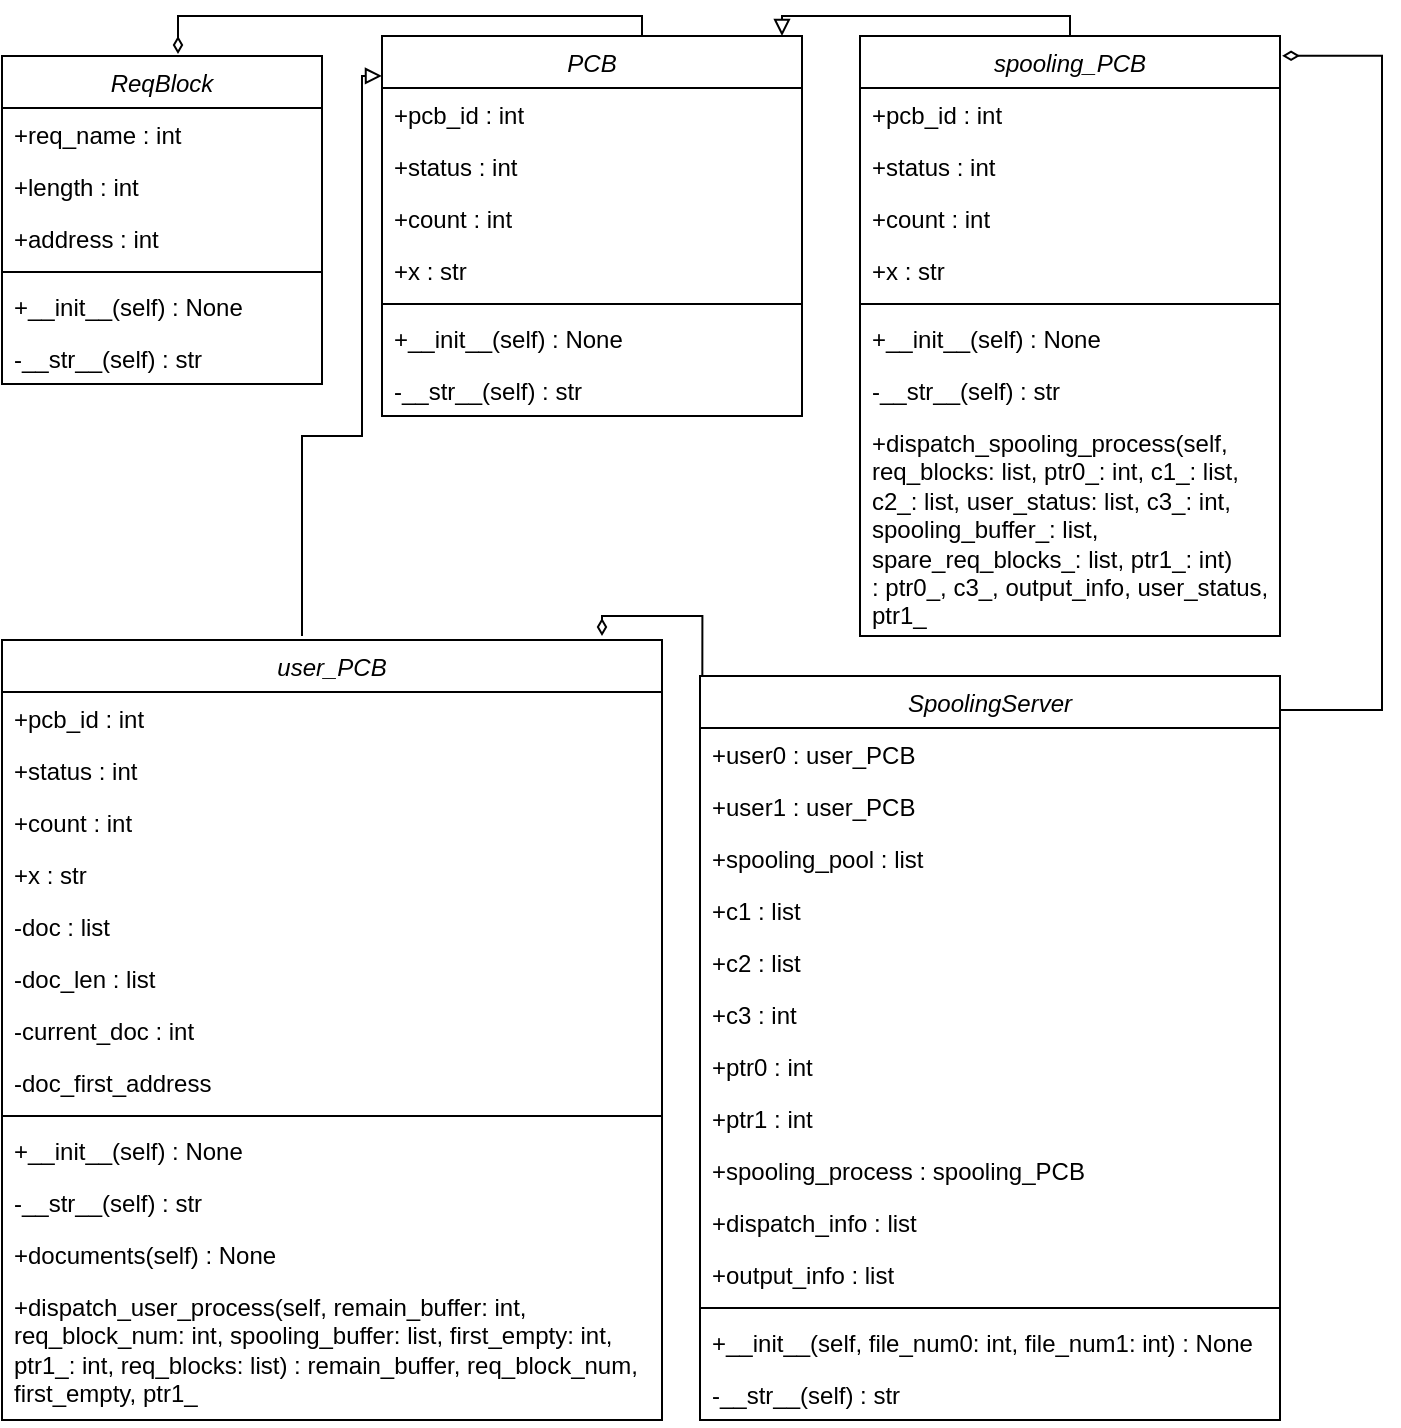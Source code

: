 <mxfile version="16.5.1" type="device"><diagram id="C5RBs43oDa-KdzZeNtuy" name="Page-1"><mxGraphModel dx="1102" dy="865" grid="0" gridSize="10" guides="1" tooltips="1" connect="1" arrows="1" fold="1" page="1" pageScale="1" pageWidth="827" pageHeight="1169" math="0" shadow="0"><root><mxCell id="WIyWlLk6GJQsqaUBKTNV-0"/><mxCell id="WIyWlLk6GJQsqaUBKTNV-1" parent="WIyWlLk6GJQsqaUBKTNV-0"/><mxCell id="VDDzA46mDhaTtSzLoovF-2" style="edgeStyle=orthogonalEdgeStyle;rounded=0;orthogonalLoop=1;jettySize=auto;html=1;entryX=0.55;entryY=-0.006;entryDx=0;entryDy=0;entryPerimeter=0;endArrow=diamondThin;endFill=0;" parent="WIyWlLk6GJQsqaUBKTNV-1" source="zkfFHV4jXpPFQw0GAbJ--0" target="zkfFHV4jXpPFQw0GAbJ--17" edge="1"><mxGeometry relative="1" as="geometry"><Array as="points"><mxPoint x="338" y="149"/><mxPoint x="106" y="149"/></Array></mxGeometry></mxCell><mxCell id="zkfFHV4jXpPFQw0GAbJ--0" value="PCB" style="swimlane;fontStyle=2;align=center;verticalAlign=top;childLayout=stackLayout;horizontal=1;startSize=26;horizontalStack=0;resizeParent=1;resizeLast=0;collapsible=1;marginBottom=0;rounded=0;shadow=0;strokeWidth=1;" parent="WIyWlLk6GJQsqaUBKTNV-1" vertex="1"><mxGeometry x="208" y="159" width="210" height="190" as="geometry"><mxRectangle x="230" y="140" width="160" height="26" as="alternateBounds"/></mxGeometry></mxCell><mxCell id="zkfFHV4jXpPFQw0GAbJ--1" value="+pcb_id : int" style="text;align=left;verticalAlign=top;spacingLeft=4;spacingRight=4;overflow=hidden;rotatable=0;points=[[0,0.5],[1,0.5]];portConstraint=eastwest;" parent="zkfFHV4jXpPFQw0GAbJ--0" vertex="1"><mxGeometry y="26" width="210" height="26" as="geometry"/></mxCell><mxCell id="zkfFHV4jXpPFQw0GAbJ--2" value="+status : int" style="text;align=left;verticalAlign=top;spacingLeft=4;spacingRight=4;overflow=hidden;rotatable=0;points=[[0,0.5],[1,0.5]];portConstraint=eastwest;rounded=0;shadow=0;html=0;" parent="zkfFHV4jXpPFQw0GAbJ--0" vertex="1"><mxGeometry y="52" width="210" height="26" as="geometry"/></mxCell><mxCell id="zkfFHV4jXpPFQw0GAbJ--3" value="+count : int" style="text;align=left;verticalAlign=top;spacingLeft=4;spacingRight=4;overflow=hidden;rotatable=0;points=[[0,0.5],[1,0.5]];portConstraint=eastwest;rounded=0;shadow=0;html=0;" parent="zkfFHV4jXpPFQw0GAbJ--0" vertex="1"><mxGeometry y="78" width="210" height="26" as="geometry"/></mxCell><mxCell id="w1qln-8DkSLI2XwRYGcc-0" value="+x : str" style="text;align=left;verticalAlign=top;spacingLeft=4;spacingRight=4;overflow=hidden;rotatable=0;points=[[0,0.5],[1,0.5]];portConstraint=eastwest;rounded=0;shadow=0;html=0;" parent="zkfFHV4jXpPFQw0GAbJ--0" vertex="1"><mxGeometry y="104" width="210" height="26" as="geometry"/></mxCell><mxCell id="zkfFHV4jXpPFQw0GAbJ--4" value="" style="line;html=1;strokeWidth=1;align=left;verticalAlign=middle;spacingTop=-1;spacingLeft=3;spacingRight=3;rotatable=0;labelPosition=right;points=[];portConstraint=eastwest;" parent="zkfFHV4jXpPFQw0GAbJ--0" vertex="1"><mxGeometry y="130" width="210" height="8" as="geometry"/></mxCell><mxCell id="w1qln-8DkSLI2XwRYGcc-5" value="+__init__(self) : None" style="text;align=left;verticalAlign=top;spacingLeft=4;spacingRight=4;overflow=hidden;rotatable=0;points=[[0,0.5],[1,0.5]];portConstraint=eastwest;" parent="zkfFHV4jXpPFQw0GAbJ--0" vertex="1"><mxGeometry y="138" width="210" height="26" as="geometry"/></mxCell><mxCell id="w1qln-8DkSLI2XwRYGcc-6" value="-__str__(self) : str" style="text;align=left;verticalAlign=top;spacingLeft=4;spacingRight=4;overflow=hidden;rotatable=0;points=[[0,0.5],[1,0.5]];portConstraint=eastwest;" parent="zkfFHV4jXpPFQw0GAbJ--0" vertex="1"><mxGeometry y="164" width="210" height="26" as="geometry"/></mxCell><mxCell id="zkfFHV4jXpPFQw0GAbJ--17" value="ReqBlock" style="swimlane;fontStyle=2;align=center;verticalAlign=top;childLayout=stackLayout;horizontal=1;startSize=26;horizontalStack=0;resizeParent=1;resizeLast=0;collapsible=1;marginBottom=0;rounded=0;shadow=0;strokeWidth=1;" parent="WIyWlLk6GJQsqaUBKTNV-1" vertex="1"><mxGeometry x="18" y="169" width="160" height="164" as="geometry"><mxRectangle x="550" y="140" width="160" height="26" as="alternateBounds"/></mxGeometry></mxCell><mxCell id="zkfFHV4jXpPFQw0GAbJ--18" value="+req_name : int" style="text;align=left;verticalAlign=top;spacingLeft=4;spacingRight=4;overflow=hidden;rotatable=0;points=[[0,0.5],[1,0.5]];portConstraint=eastwest;" parent="zkfFHV4jXpPFQw0GAbJ--17" vertex="1"><mxGeometry y="26" width="160" height="26" as="geometry"/></mxCell><mxCell id="zkfFHV4jXpPFQw0GAbJ--19" value="+length : int" style="text;align=left;verticalAlign=top;spacingLeft=4;spacingRight=4;overflow=hidden;rotatable=0;points=[[0,0.5],[1,0.5]];portConstraint=eastwest;rounded=0;shadow=0;html=0;" parent="zkfFHV4jXpPFQw0GAbJ--17" vertex="1"><mxGeometry y="52" width="160" height="26" as="geometry"/></mxCell><mxCell id="zkfFHV4jXpPFQw0GAbJ--20" value="+address : int" style="text;align=left;verticalAlign=top;spacingLeft=4;spacingRight=4;overflow=hidden;rotatable=0;points=[[0,0.5],[1,0.5]];portConstraint=eastwest;rounded=0;shadow=0;html=0;" parent="zkfFHV4jXpPFQw0GAbJ--17" vertex="1"><mxGeometry y="78" width="160" height="26" as="geometry"/></mxCell><mxCell id="zkfFHV4jXpPFQw0GAbJ--23" value="" style="line;html=1;strokeWidth=1;align=left;verticalAlign=middle;spacingTop=-1;spacingLeft=3;spacingRight=3;rotatable=0;labelPosition=right;points=[];portConstraint=eastwest;" parent="zkfFHV4jXpPFQw0GAbJ--17" vertex="1"><mxGeometry y="104" width="160" height="8" as="geometry"/></mxCell><mxCell id="zkfFHV4jXpPFQw0GAbJ--22" value="+__init__(self) : None" style="text;align=left;verticalAlign=top;spacingLeft=4;spacingRight=4;overflow=hidden;rotatable=0;points=[[0,0.5],[1,0.5]];portConstraint=eastwest;rounded=0;shadow=0;html=0;" parent="zkfFHV4jXpPFQw0GAbJ--17" vertex="1"><mxGeometry y="112" width="160" height="26" as="geometry"/></mxCell><mxCell id="VDDzA46mDhaTtSzLoovF-1" value="-__str__(self) : str" style="text;align=left;verticalAlign=top;spacingLeft=4;spacingRight=4;overflow=hidden;rotatable=0;points=[[0,0.5],[1,0.5]];portConstraint=eastwest;" parent="zkfFHV4jXpPFQw0GAbJ--17" vertex="1"><mxGeometry y="138" width="160" height="26" as="geometry"/></mxCell><mxCell id="w1qln-8DkSLI2XwRYGcc-37" style="edgeStyle=orthogonalEdgeStyle;rounded=0;orthogonalLoop=1;jettySize=auto;html=1;entryX=0;entryY=0.105;entryDx=0;entryDy=0;entryPerimeter=0;endArrow=block;endFill=0;" parent="WIyWlLk6GJQsqaUBKTNV-1" target="zkfFHV4jXpPFQw0GAbJ--0" edge="1"><mxGeometry relative="1" as="geometry"><mxPoint x="168" y="459" as="sourcePoint"/><Array as="points"><mxPoint x="168" y="359"/><mxPoint x="198" y="359"/><mxPoint x="198" y="179"/></Array></mxGeometry></mxCell><mxCell id="w1qln-8DkSLI2XwRYGcc-10" value="user_PCB" style="swimlane;fontStyle=2;align=center;verticalAlign=top;childLayout=stackLayout;horizontal=1;startSize=26;horizontalStack=0;resizeParent=1;resizeLast=0;collapsible=1;marginBottom=0;rounded=0;shadow=0;strokeWidth=1;" parent="WIyWlLk6GJQsqaUBKTNV-1" vertex="1"><mxGeometry x="18" y="461" width="330" height="390" as="geometry"><mxRectangle x="230" y="140" width="160" height="26" as="alternateBounds"/></mxGeometry></mxCell><mxCell id="w1qln-8DkSLI2XwRYGcc-11" value="+pcb_id : int" style="text;align=left;verticalAlign=top;spacingLeft=4;spacingRight=4;overflow=hidden;rotatable=0;points=[[0,0.5],[1,0.5]];portConstraint=eastwest;" parent="w1qln-8DkSLI2XwRYGcc-10" vertex="1"><mxGeometry y="26" width="330" height="26" as="geometry"/></mxCell><mxCell id="w1qln-8DkSLI2XwRYGcc-12" value="+status : int" style="text;align=left;verticalAlign=top;spacingLeft=4;spacingRight=4;overflow=hidden;rotatable=0;points=[[0,0.5],[1,0.5]];portConstraint=eastwest;rounded=0;shadow=0;html=0;" parent="w1qln-8DkSLI2XwRYGcc-10" vertex="1"><mxGeometry y="52" width="330" height="26" as="geometry"/></mxCell><mxCell id="w1qln-8DkSLI2XwRYGcc-13" value="+count : int" style="text;align=left;verticalAlign=top;spacingLeft=4;spacingRight=4;overflow=hidden;rotatable=0;points=[[0,0.5],[1,0.5]];portConstraint=eastwest;rounded=0;shadow=0;html=0;" parent="w1qln-8DkSLI2XwRYGcc-10" vertex="1"><mxGeometry y="78" width="330" height="26" as="geometry"/></mxCell><mxCell id="w1qln-8DkSLI2XwRYGcc-14" value="+x : str" style="text;align=left;verticalAlign=top;spacingLeft=4;spacingRight=4;overflow=hidden;rotatable=0;points=[[0,0.5],[1,0.5]];portConstraint=eastwest;rounded=0;shadow=0;html=0;" parent="w1qln-8DkSLI2XwRYGcc-10" vertex="1"><mxGeometry y="104" width="330" height="26" as="geometry"/></mxCell><mxCell id="w1qln-8DkSLI2XwRYGcc-15" value="-doc : list" style="text;align=left;verticalAlign=top;spacingLeft=4;spacingRight=4;overflow=hidden;rotatable=0;points=[[0,0.5],[1,0.5]];portConstraint=eastwest;rounded=0;shadow=0;html=0;" parent="w1qln-8DkSLI2XwRYGcc-10" vertex="1"><mxGeometry y="130" width="330" height="26" as="geometry"/></mxCell><mxCell id="w1qln-8DkSLI2XwRYGcc-16" value="-doc_len : list" style="text;align=left;verticalAlign=top;spacingLeft=4;spacingRight=4;overflow=hidden;rotatable=0;points=[[0,0.5],[1,0.5]];portConstraint=eastwest;rounded=0;shadow=0;html=0;" parent="w1qln-8DkSLI2XwRYGcc-10" vertex="1"><mxGeometry y="156" width="330" height="26" as="geometry"/></mxCell><mxCell id="w1qln-8DkSLI2XwRYGcc-17" value="-current_doc : int" style="text;align=left;verticalAlign=top;spacingLeft=4;spacingRight=4;overflow=hidden;rotatable=0;points=[[0,0.5],[1,0.5]];portConstraint=eastwest;rounded=0;shadow=0;html=0;" parent="w1qln-8DkSLI2XwRYGcc-10" vertex="1"><mxGeometry y="182" width="330" height="26" as="geometry"/></mxCell><mxCell id="w1qln-8DkSLI2XwRYGcc-18" value="-doc_first_address" style="text;align=left;verticalAlign=top;spacingLeft=4;spacingRight=4;overflow=hidden;rotatable=0;points=[[0,0.5],[1,0.5]];portConstraint=eastwest;rounded=0;shadow=0;html=0;" parent="w1qln-8DkSLI2XwRYGcc-10" vertex="1"><mxGeometry y="208" width="330" height="26" as="geometry"/></mxCell><mxCell id="w1qln-8DkSLI2XwRYGcc-19" value="" style="line;html=1;strokeWidth=1;align=left;verticalAlign=middle;spacingTop=-1;spacingLeft=3;spacingRight=3;rotatable=0;labelPosition=right;points=[];portConstraint=eastwest;" parent="w1qln-8DkSLI2XwRYGcc-10" vertex="1"><mxGeometry y="234" width="330" height="8" as="geometry"/></mxCell><mxCell id="w1qln-8DkSLI2XwRYGcc-20" value="+__init__(self) : None" style="text;align=left;verticalAlign=top;spacingLeft=4;spacingRight=4;overflow=hidden;rotatable=0;points=[[0,0.5],[1,0.5]];portConstraint=eastwest;" parent="w1qln-8DkSLI2XwRYGcc-10" vertex="1"><mxGeometry y="242" width="330" height="26" as="geometry"/></mxCell><mxCell id="w1qln-8DkSLI2XwRYGcc-21" value="-__str__(self) : str" style="text;align=left;verticalAlign=top;spacingLeft=4;spacingRight=4;overflow=hidden;rotatable=0;points=[[0,0.5],[1,0.5]];portConstraint=eastwest;" parent="w1qln-8DkSLI2XwRYGcc-10" vertex="1"><mxGeometry y="268" width="330" height="26" as="geometry"/></mxCell><mxCell id="w1qln-8DkSLI2XwRYGcc-22" value="+documents(self) : None" style="text;align=left;verticalAlign=top;spacingLeft=4;spacingRight=4;overflow=hidden;rotatable=0;points=[[0,0.5],[1,0.5]];portConstraint=eastwest;" parent="w1qln-8DkSLI2XwRYGcc-10" vertex="1"><mxGeometry y="294" width="330" height="26" as="geometry"/></mxCell><mxCell id="w1qln-8DkSLI2XwRYGcc-23" value="+dispatch_user_process(self, remain_buffer: int, req_block_num: int, spooling_buffer: list, first_empty: int, ptr1_: int, req_blocks: list) : remain_buffer, req_block_num, first_empty, ptr1_" style="text;align=left;verticalAlign=top;spacingLeft=4;spacingRight=4;overflow=hidden;rotatable=0;points=[[0,0.5],[1,0.5]];portConstraint=eastwest;whiteSpace=wrap;" parent="w1qln-8DkSLI2XwRYGcc-10" vertex="1"><mxGeometry y="320" width="330" height="70" as="geometry"/></mxCell><mxCell id="w1qln-8DkSLI2XwRYGcc-38" style="edgeStyle=orthogonalEdgeStyle;rounded=0;orthogonalLoop=1;jettySize=auto;html=1;endArrow=block;endFill=0;" parent="WIyWlLk6GJQsqaUBKTNV-1" source="w1qln-8DkSLI2XwRYGcc-26" target="zkfFHV4jXpPFQw0GAbJ--0" edge="1"><mxGeometry relative="1" as="geometry"><Array as="points"><mxPoint x="552" y="149"/><mxPoint x="408" y="149"/></Array></mxGeometry></mxCell><mxCell id="w1qln-8DkSLI2XwRYGcc-26" value="spooling_PCB" style="swimlane;fontStyle=2;align=center;verticalAlign=top;childLayout=stackLayout;horizontal=1;startSize=26;horizontalStack=0;resizeParent=1;resizeLast=0;collapsible=1;marginBottom=0;rounded=0;shadow=0;strokeWidth=1;" parent="WIyWlLk6GJQsqaUBKTNV-1" vertex="1"><mxGeometry x="447" y="159" width="210" height="300" as="geometry"><mxRectangle x="230" y="140" width="160" height="26" as="alternateBounds"/></mxGeometry></mxCell><mxCell id="w1qln-8DkSLI2XwRYGcc-27" value="+pcb_id : int" style="text;align=left;verticalAlign=top;spacingLeft=4;spacingRight=4;overflow=hidden;rotatable=0;points=[[0,0.5],[1,0.5]];portConstraint=eastwest;" parent="w1qln-8DkSLI2XwRYGcc-26" vertex="1"><mxGeometry y="26" width="210" height="26" as="geometry"/></mxCell><mxCell id="w1qln-8DkSLI2XwRYGcc-28" value="+status : int" style="text;align=left;verticalAlign=top;spacingLeft=4;spacingRight=4;overflow=hidden;rotatable=0;points=[[0,0.5],[1,0.5]];portConstraint=eastwest;rounded=0;shadow=0;html=0;" parent="w1qln-8DkSLI2XwRYGcc-26" vertex="1"><mxGeometry y="52" width="210" height="26" as="geometry"/></mxCell><mxCell id="w1qln-8DkSLI2XwRYGcc-29" value="+count : int" style="text;align=left;verticalAlign=top;spacingLeft=4;spacingRight=4;overflow=hidden;rotatable=0;points=[[0,0.5],[1,0.5]];portConstraint=eastwest;rounded=0;shadow=0;html=0;" parent="w1qln-8DkSLI2XwRYGcc-26" vertex="1"><mxGeometry y="78" width="210" height="26" as="geometry"/></mxCell><mxCell id="w1qln-8DkSLI2XwRYGcc-30" value="+x : str" style="text;align=left;verticalAlign=top;spacingLeft=4;spacingRight=4;overflow=hidden;rotatable=0;points=[[0,0.5],[1,0.5]];portConstraint=eastwest;rounded=0;shadow=0;html=0;" parent="w1qln-8DkSLI2XwRYGcc-26" vertex="1"><mxGeometry y="104" width="210" height="26" as="geometry"/></mxCell><mxCell id="w1qln-8DkSLI2XwRYGcc-31" value="" style="line;html=1;strokeWidth=1;align=left;verticalAlign=middle;spacingTop=-1;spacingLeft=3;spacingRight=3;rotatable=0;labelPosition=right;points=[];portConstraint=eastwest;" parent="w1qln-8DkSLI2XwRYGcc-26" vertex="1"><mxGeometry y="130" width="210" height="8" as="geometry"/></mxCell><mxCell id="w1qln-8DkSLI2XwRYGcc-32" value="+__init__(self) : None" style="text;align=left;verticalAlign=top;spacingLeft=4;spacingRight=4;overflow=hidden;rotatable=0;points=[[0,0.5],[1,0.5]];portConstraint=eastwest;" parent="w1qln-8DkSLI2XwRYGcc-26" vertex="1"><mxGeometry y="138" width="210" height="26" as="geometry"/></mxCell><mxCell id="w1qln-8DkSLI2XwRYGcc-33" value="-__str__(self) : str" style="text;align=left;verticalAlign=top;spacingLeft=4;spacingRight=4;overflow=hidden;rotatable=0;points=[[0,0.5],[1,0.5]];portConstraint=eastwest;" parent="w1qln-8DkSLI2XwRYGcc-26" vertex="1"><mxGeometry y="164" width="210" height="26" as="geometry"/></mxCell><mxCell id="w1qln-8DkSLI2XwRYGcc-35" value="+dispatch_spooling_process(self, req_blocks: list, ptr0_: int, c1_: list, c2_: list, user_status: list, c3_: int, spooling_buffer_: list, spare_req_blocks_: list, ptr1_: int) : ptr0_, c3_, output_info, user_status, ptr1_" style="text;align=left;verticalAlign=top;spacingLeft=4;spacingRight=4;overflow=hidden;rotatable=0;points=[[0,0.5],[1,0.5]];portConstraint=eastwest;whiteSpace=wrap;" parent="w1qln-8DkSLI2XwRYGcc-26" vertex="1"><mxGeometry y="190" width="210" height="110" as="geometry"/></mxCell><mxCell id="VDDzA46mDhaTtSzLoovF-17" style="edgeStyle=orthogonalEdgeStyle;rounded=0;orthogonalLoop=1;jettySize=auto;html=1;entryX=1.005;entryY=0.033;entryDx=0;entryDy=0;entryPerimeter=0;endArrow=diamondThin;endFill=0;" parent="WIyWlLk6GJQsqaUBKTNV-1" source="VDDzA46mDhaTtSzLoovF-3" target="w1qln-8DkSLI2XwRYGcc-26" edge="1"><mxGeometry relative="1" as="geometry"><Array as="points"><mxPoint x="708" y="496"/><mxPoint x="708" y="169"/></Array></mxGeometry></mxCell><mxCell id="VDDzA46mDhaTtSzLoovF-21" style="edgeStyle=orthogonalEdgeStyle;rounded=0;orthogonalLoop=1;jettySize=auto;html=1;endArrow=diamondThin;endFill=0;exitX=0.004;exitY=0.034;exitDx=0;exitDy=0;exitPerimeter=0;" parent="WIyWlLk6GJQsqaUBKTNV-1" source="VDDzA46mDhaTtSzLoovF-3" edge="1"><mxGeometry relative="1" as="geometry"><mxPoint x="318" y="459" as="targetPoint"/><mxPoint x="398" y="469" as="sourcePoint"/><Array as="points"><mxPoint x="368" y="449"/><mxPoint x="318" y="449"/></Array></mxGeometry></mxCell><mxCell id="VDDzA46mDhaTtSzLoovF-3" value="SpoolingServer" style="swimlane;fontStyle=2;align=center;verticalAlign=top;childLayout=stackLayout;horizontal=1;startSize=26;horizontalStack=0;resizeParent=1;resizeLast=0;collapsible=1;marginBottom=0;rounded=0;shadow=0;strokeWidth=1;" parent="WIyWlLk6GJQsqaUBKTNV-1" vertex="1"><mxGeometry x="367" y="479" width="290" height="372" as="geometry"><mxRectangle x="550" y="140" width="160" height="26" as="alternateBounds"/></mxGeometry></mxCell><mxCell id="VDDzA46mDhaTtSzLoovF-4" value="+user0 : user_PCB" style="text;align=left;verticalAlign=top;spacingLeft=4;spacingRight=4;overflow=hidden;rotatable=0;points=[[0,0.5],[1,0.5]];portConstraint=eastwest;" parent="VDDzA46mDhaTtSzLoovF-3" vertex="1"><mxGeometry y="26" width="290" height="26" as="geometry"/></mxCell><mxCell id="VDDzA46mDhaTtSzLoovF-10" value="+user1 : user_PCB" style="text;align=left;verticalAlign=top;spacingLeft=4;spacingRight=4;overflow=hidden;rotatable=0;points=[[0,0.5],[1,0.5]];portConstraint=eastwest;" parent="VDDzA46mDhaTtSzLoovF-3" vertex="1"><mxGeometry y="52" width="290" height="26" as="geometry"/></mxCell><mxCell id="VDDzA46mDhaTtSzLoovF-5" value="+spooling_pool : list" style="text;align=left;verticalAlign=top;spacingLeft=4;spacingRight=4;overflow=hidden;rotatable=0;points=[[0,0.5],[1,0.5]];portConstraint=eastwest;rounded=0;shadow=0;html=0;" parent="VDDzA46mDhaTtSzLoovF-3" vertex="1"><mxGeometry y="78" width="290" height="26" as="geometry"/></mxCell><mxCell id="VDDzA46mDhaTtSzLoovF-6" value="+c1 : list" style="text;align=left;verticalAlign=top;spacingLeft=4;spacingRight=4;overflow=hidden;rotatable=0;points=[[0,0.5],[1,0.5]];portConstraint=eastwest;rounded=0;shadow=0;html=0;" parent="VDDzA46mDhaTtSzLoovF-3" vertex="1"><mxGeometry y="104" width="290" height="26" as="geometry"/></mxCell><mxCell id="VDDzA46mDhaTtSzLoovF-11" value="+c2 : list" style="text;align=left;verticalAlign=top;spacingLeft=4;spacingRight=4;overflow=hidden;rotatable=0;points=[[0,0.5],[1,0.5]];portConstraint=eastwest;rounded=0;shadow=0;html=0;" parent="VDDzA46mDhaTtSzLoovF-3" vertex="1"><mxGeometry y="130" width="290" height="26" as="geometry"/></mxCell><mxCell id="VDDzA46mDhaTtSzLoovF-12" value="+c3 : int" style="text;align=left;verticalAlign=top;spacingLeft=4;spacingRight=4;overflow=hidden;rotatable=0;points=[[0,0.5],[1,0.5]];portConstraint=eastwest;rounded=0;shadow=0;html=0;" parent="VDDzA46mDhaTtSzLoovF-3" vertex="1"><mxGeometry y="156" width="290" height="26" as="geometry"/></mxCell><mxCell id="VDDzA46mDhaTtSzLoovF-13" value="+ptr0 : int" style="text;align=left;verticalAlign=top;spacingLeft=4;spacingRight=4;overflow=hidden;rotatable=0;points=[[0,0.5],[1,0.5]];portConstraint=eastwest;rounded=0;shadow=0;html=0;" parent="VDDzA46mDhaTtSzLoovF-3" vertex="1"><mxGeometry y="182" width="290" height="26" as="geometry"/></mxCell><mxCell id="VDDzA46mDhaTtSzLoovF-14" value="+ptr1 : int" style="text;align=left;verticalAlign=top;spacingLeft=4;spacingRight=4;overflow=hidden;rotatable=0;points=[[0,0.5],[1,0.5]];portConstraint=eastwest;rounded=0;shadow=0;html=0;" parent="VDDzA46mDhaTtSzLoovF-3" vertex="1"><mxGeometry y="208" width="290" height="26" as="geometry"/></mxCell><mxCell id="VDDzA46mDhaTtSzLoovF-15" value="+spooling_process : spooling_PCB" style="text;align=left;verticalAlign=top;spacingLeft=4;spacingRight=4;overflow=hidden;rotatable=0;points=[[0,0.5],[1,0.5]];portConstraint=eastwest;rounded=0;shadow=0;html=0;" parent="VDDzA46mDhaTtSzLoovF-3" vertex="1"><mxGeometry y="234" width="290" height="26" as="geometry"/></mxCell><mxCell id="VDDzA46mDhaTtSzLoovF-18" value="+dispatch_info : list" style="text;align=left;verticalAlign=top;spacingLeft=4;spacingRight=4;overflow=hidden;rotatable=0;points=[[0,0.5],[1,0.5]];portConstraint=eastwest;rounded=0;shadow=0;html=0;" parent="VDDzA46mDhaTtSzLoovF-3" vertex="1"><mxGeometry y="260" width="290" height="26" as="geometry"/></mxCell><mxCell id="VDDzA46mDhaTtSzLoovF-19" value="+output_info : list" style="text;align=left;verticalAlign=top;spacingLeft=4;spacingRight=4;overflow=hidden;rotatable=0;points=[[0,0.5],[1,0.5]];portConstraint=eastwest;rounded=0;shadow=0;html=0;" parent="VDDzA46mDhaTtSzLoovF-3" vertex="1"><mxGeometry y="286" width="290" height="26" as="geometry"/></mxCell><mxCell id="VDDzA46mDhaTtSzLoovF-7" value="" style="line;html=1;strokeWidth=1;align=left;verticalAlign=middle;spacingTop=-1;spacingLeft=3;spacingRight=3;rotatable=0;labelPosition=right;points=[];portConstraint=eastwest;" parent="VDDzA46mDhaTtSzLoovF-3" vertex="1"><mxGeometry y="312" width="290" height="8" as="geometry"/></mxCell><mxCell id="VDDzA46mDhaTtSzLoovF-8" value="+__init__(self, file_num0: int, file_num1: int) : None" style="text;align=left;verticalAlign=top;spacingLeft=4;spacingRight=4;overflow=hidden;rotatable=0;points=[[0,0.5],[1,0.5]];portConstraint=eastwest;rounded=0;shadow=0;html=0;" parent="VDDzA46mDhaTtSzLoovF-3" vertex="1"><mxGeometry y="320" width="290" height="26" as="geometry"/></mxCell><mxCell id="VDDzA46mDhaTtSzLoovF-9" value="-__str__(self) : str" style="text;align=left;verticalAlign=top;spacingLeft=4;spacingRight=4;overflow=hidden;rotatable=0;points=[[0,0.5],[1,0.5]];portConstraint=eastwest;" parent="VDDzA46mDhaTtSzLoovF-3" vertex="1"><mxGeometry y="346" width="290" height="26" as="geometry"/></mxCell></root></mxGraphModel></diagram></mxfile>